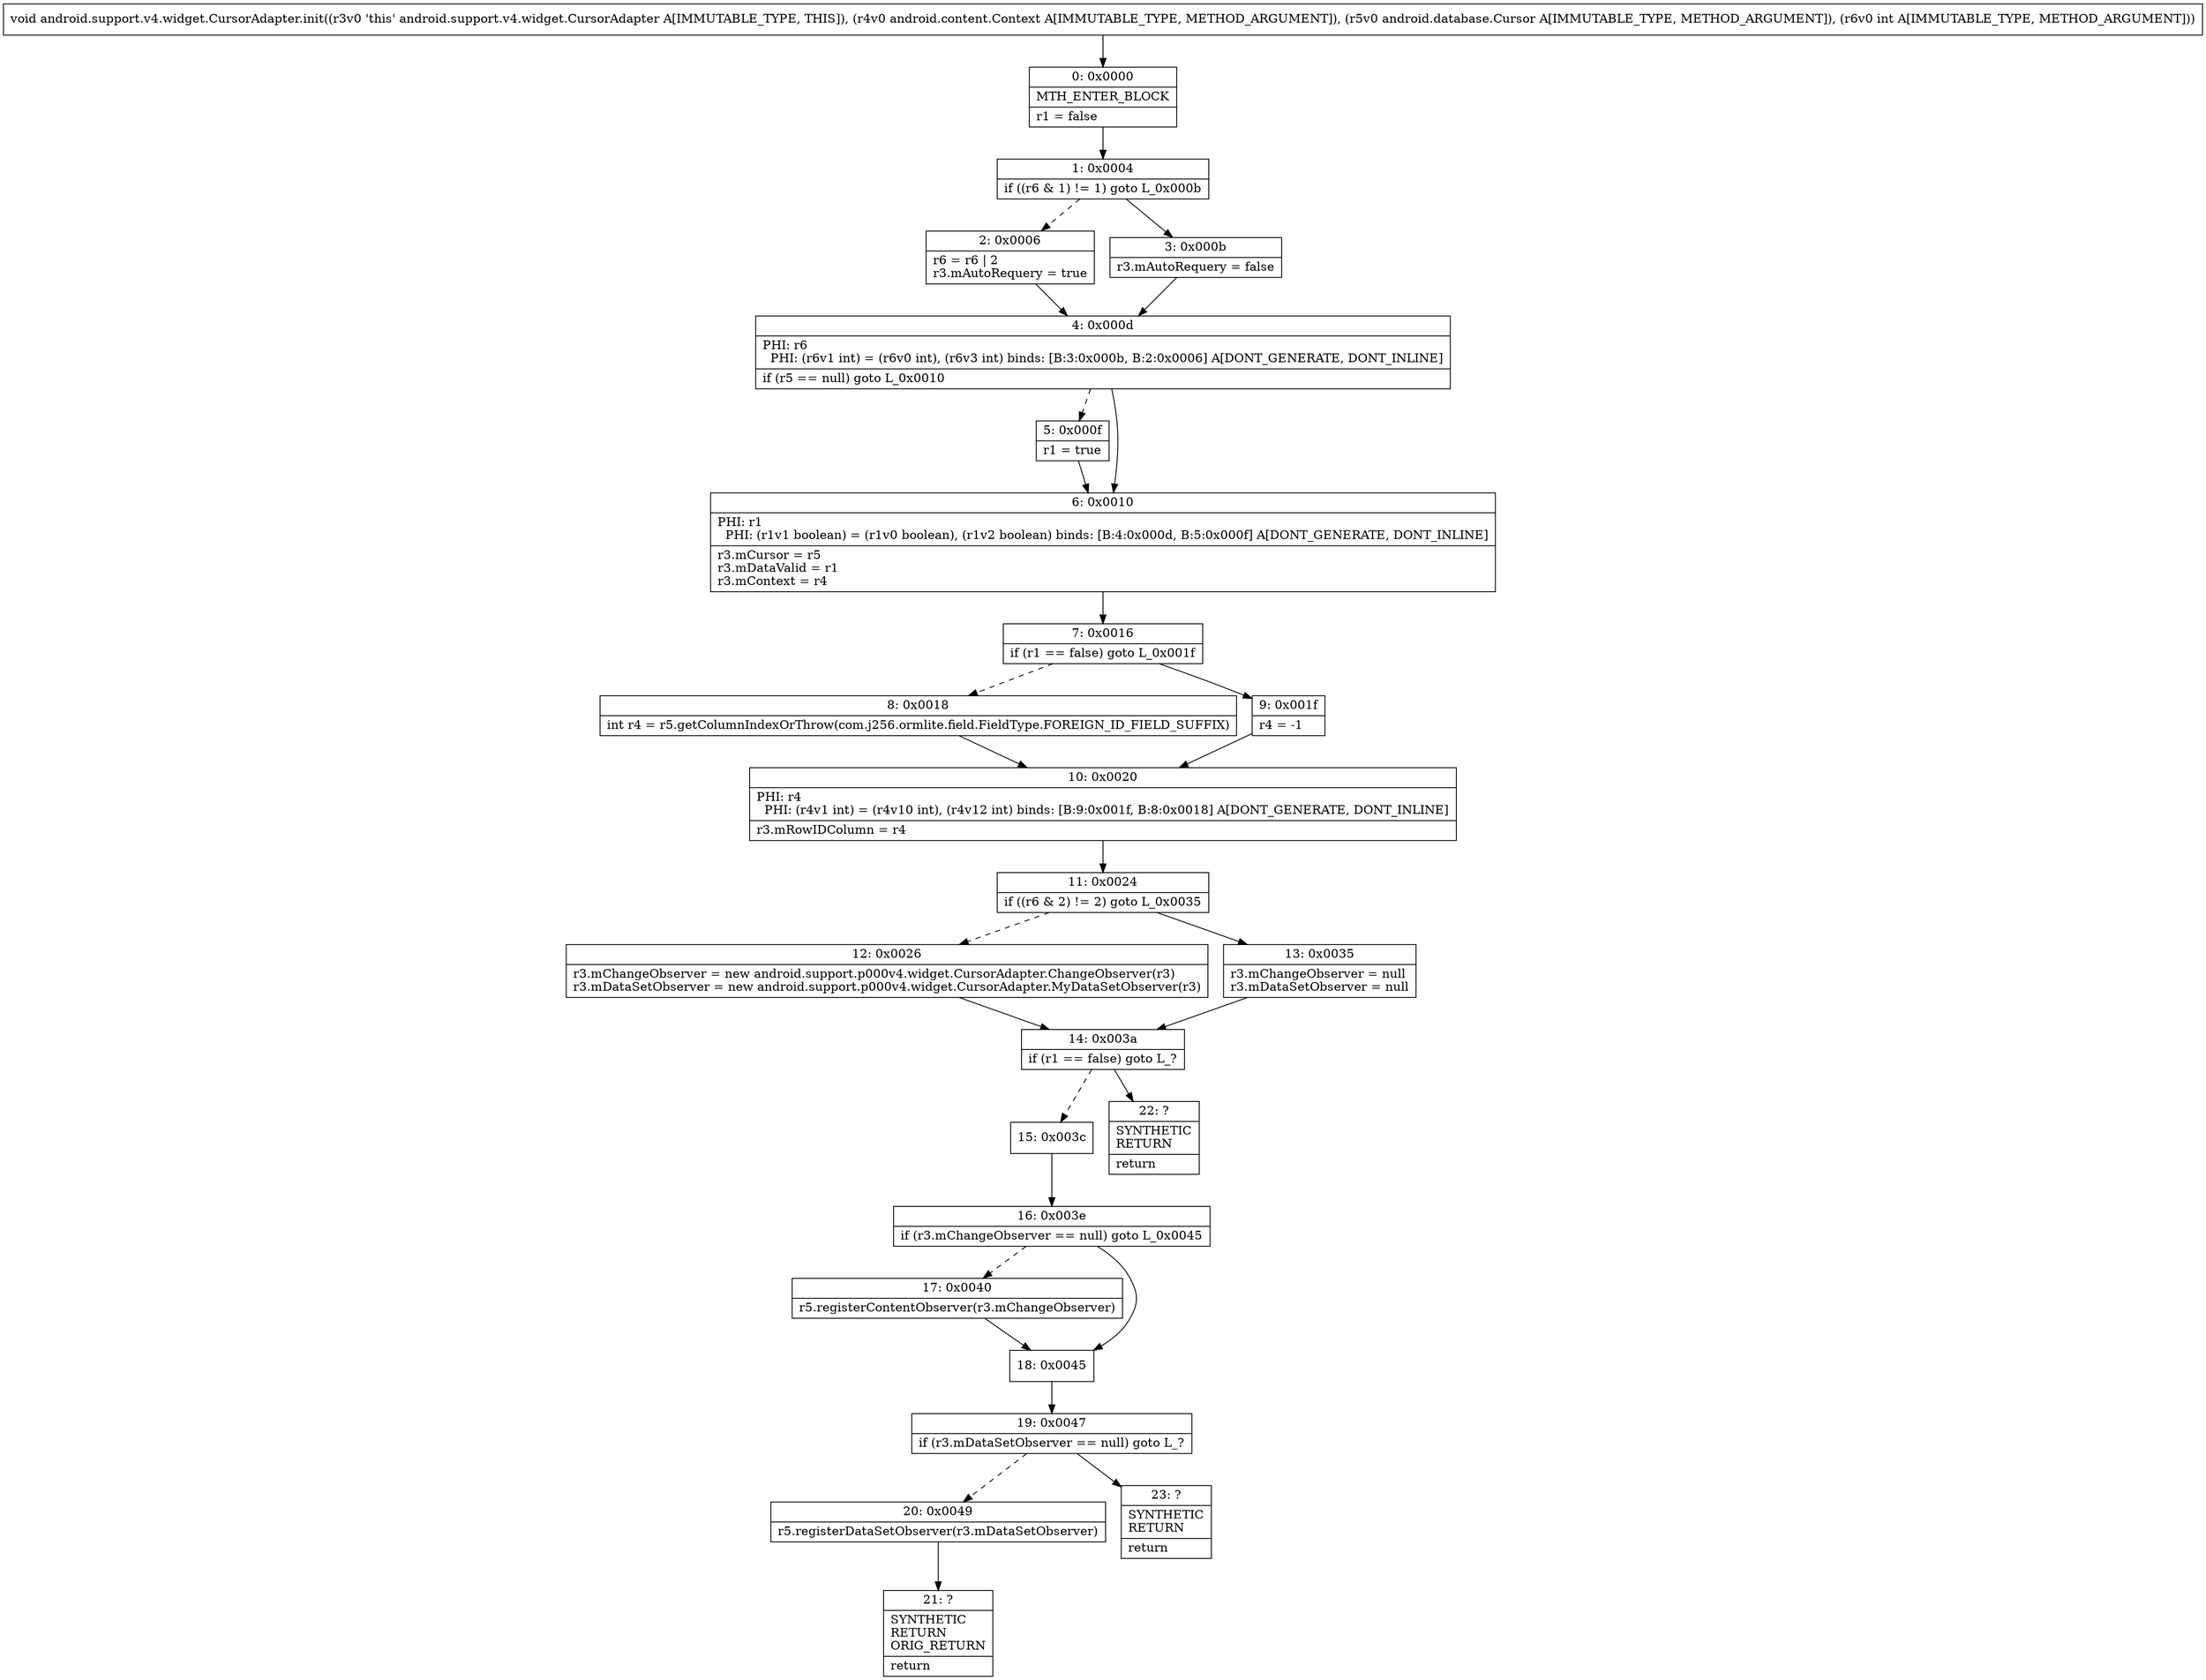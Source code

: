 digraph "CFG forandroid.support.v4.widget.CursorAdapter.init(Landroid\/content\/Context;Landroid\/database\/Cursor;I)V" {
Node_0 [shape=record,label="{0\:\ 0x0000|MTH_ENTER_BLOCK\l|r1 = false\l}"];
Node_1 [shape=record,label="{1\:\ 0x0004|if ((r6 & 1) != 1) goto L_0x000b\l}"];
Node_2 [shape=record,label="{2\:\ 0x0006|r6 = r6 \| 2\lr3.mAutoRequery = true\l}"];
Node_3 [shape=record,label="{3\:\ 0x000b|r3.mAutoRequery = false\l}"];
Node_4 [shape=record,label="{4\:\ 0x000d|PHI: r6 \l  PHI: (r6v1 int) = (r6v0 int), (r6v3 int) binds: [B:3:0x000b, B:2:0x0006] A[DONT_GENERATE, DONT_INLINE]\l|if (r5 == null) goto L_0x0010\l}"];
Node_5 [shape=record,label="{5\:\ 0x000f|r1 = true\l}"];
Node_6 [shape=record,label="{6\:\ 0x0010|PHI: r1 \l  PHI: (r1v1 boolean) = (r1v0 boolean), (r1v2 boolean) binds: [B:4:0x000d, B:5:0x000f] A[DONT_GENERATE, DONT_INLINE]\l|r3.mCursor = r5\lr3.mDataValid = r1\lr3.mContext = r4\l}"];
Node_7 [shape=record,label="{7\:\ 0x0016|if (r1 == false) goto L_0x001f\l}"];
Node_8 [shape=record,label="{8\:\ 0x0018|int r4 = r5.getColumnIndexOrThrow(com.j256.ormlite.field.FieldType.FOREIGN_ID_FIELD_SUFFIX)\l}"];
Node_9 [shape=record,label="{9\:\ 0x001f|r4 = \-1\l}"];
Node_10 [shape=record,label="{10\:\ 0x0020|PHI: r4 \l  PHI: (r4v1 int) = (r4v10 int), (r4v12 int) binds: [B:9:0x001f, B:8:0x0018] A[DONT_GENERATE, DONT_INLINE]\l|r3.mRowIDColumn = r4\l}"];
Node_11 [shape=record,label="{11\:\ 0x0024|if ((r6 & 2) != 2) goto L_0x0035\l}"];
Node_12 [shape=record,label="{12\:\ 0x0026|r3.mChangeObserver = new android.support.p000v4.widget.CursorAdapter.ChangeObserver(r3)\lr3.mDataSetObserver = new android.support.p000v4.widget.CursorAdapter.MyDataSetObserver(r3)\l}"];
Node_13 [shape=record,label="{13\:\ 0x0035|r3.mChangeObserver = null\lr3.mDataSetObserver = null\l}"];
Node_14 [shape=record,label="{14\:\ 0x003a|if (r1 == false) goto L_?\l}"];
Node_15 [shape=record,label="{15\:\ 0x003c}"];
Node_16 [shape=record,label="{16\:\ 0x003e|if (r3.mChangeObserver == null) goto L_0x0045\l}"];
Node_17 [shape=record,label="{17\:\ 0x0040|r5.registerContentObserver(r3.mChangeObserver)\l}"];
Node_18 [shape=record,label="{18\:\ 0x0045}"];
Node_19 [shape=record,label="{19\:\ 0x0047|if (r3.mDataSetObserver == null) goto L_?\l}"];
Node_20 [shape=record,label="{20\:\ 0x0049|r5.registerDataSetObserver(r3.mDataSetObserver)\l}"];
Node_21 [shape=record,label="{21\:\ ?|SYNTHETIC\lRETURN\lORIG_RETURN\l|return\l}"];
Node_22 [shape=record,label="{22\:\ ?|SYNTHETIC\lRETURN\l|return\l}"];
Node_23 [shape=record,label="{23\:\ ?|SYNTHETIC\lRETURN\l|return\l}"];
MethodNode[shape=record,label="{void android.support.v4.widget.CursorAdapter.init((r3v0 'this' android.support.v4.widget.CursorAdapter A[IMMUTABLE_TYPE, THIS]), (r4v0 android.content.Context A[IMMUTABLE_TYPE, METHOD_ARGUMENT]), (r5v0 android.database.Cursor A[IMMUTABLE_TYPE, METHOD_ARGUMENT]), (r6v0 int A[IMMUTABLE_TYPE, METHOD_ARGUMENT])) }"];
MethodNode -> Node_0;
Node_0 -> Node_1;
Node_1 -> Node_2[style=dashed];
Node_1 -> Node_3;
Node_2 -> Node_4;
Node_3 -> Node_4;
Node_4 -> Node_5[style=dashed];
Node_4 -> Node_6;
Node_5 -> Node_6;
Node_6 -> Node_7;
Node_7 -> Node_8[style=dashed];
Node_7 -> Node_9;
Node_8 -> Node_10;
Node_9 -> Node_10;
Node_10 -> Node_11;
Node_11 -> Node_12[style=dashed];
Node_11 -> Node_13;
Node_12 -> Node_14;
Node_13 -> Node_14;
Node_14 -> Node_15[style=dashed];
Node_14 -> Node_22;
Node_15 -> Node_16;
Node_16 -> Node_17[style=dashed];
Node_16 -> Node_18;
Node_17 -> Node_18;
Node_18 -> Node_19;
Node_19 -> Node_20[style=dashed];
Node_19 -> Node_23;
Node_20 -> Node_21;
}

